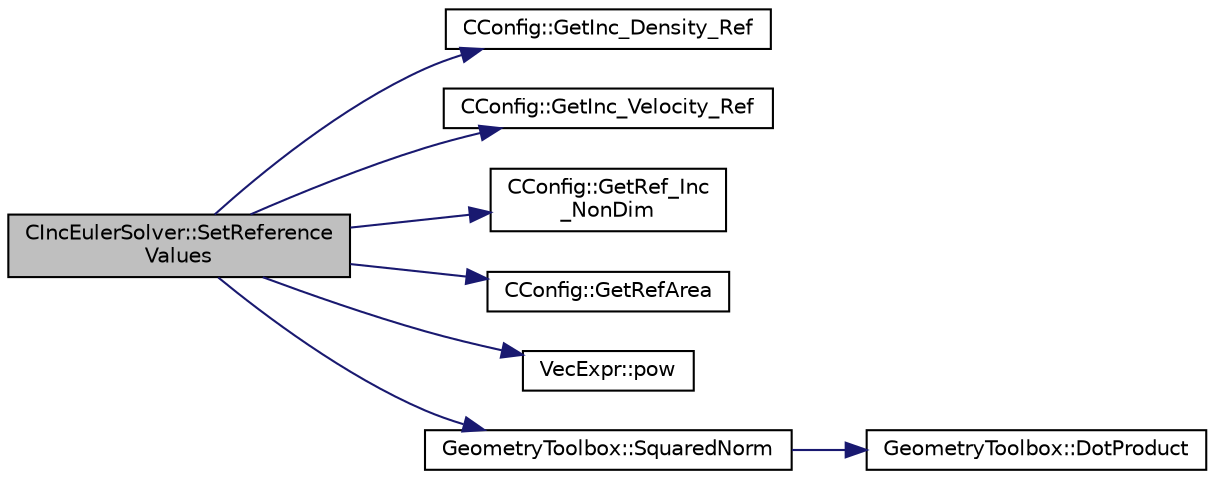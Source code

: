 digraph "CIncEulerSolver::SetReferenceValues"
{
 // LATEX_PDF_SIZE
  edge [fontname="Helvetica",fontsize="10",labelfontname="Helvetica",labelfontsize="10"];
  node [fontname="Helvetica",fontsize="10",shape=record];
  rankdir="LR";
  Node1 [label="CIncEulerSolver::SetReference\lValues",height=0.2,width=0.4,color="black", fillcolor="grey75", style="filled", fontcolor="black",tooltip="Set reference values for pressure, forces, etc."];
  Node1 -> Node2 [color="midnightblue",fontsize="10",style="solid",fontname="Helvetica"];
  Node2 [label="CConfig::GetInc_Density_Ref",height=0.2,width=0.4,color="black", fillcolor="white", style="filled",URL="$classCConfig.html#aa54254bfcc4d44f72c7f0279c458741a",tooltip="Get the value of the reference density for custom incompressible non-dimensionalization."];
  Node1 -> Node3 [color="midnightblue",fontsize="10",style="solid",fontname="Helvetica"];
  Node3 [label="CConfig::GetInc_Velocity_Ref",height=0.2,width=0.4,color="black", fillcolor="white", style="filled",URL="$classCConfig.html#a5f5a17d1922a3247b4e0dd1716983497",tooltip="Get the value of the reference velocity for custom incompressible non-dimensionalization."];
  Node1 -> Node4 [color="midnightblue",fontsize="10",style="solid",fontname="Helvetica"];
  Node4 [label="CConfig::GetRef_Inc\l_NonDim",height=0.2,width=0.4,color="black", fillcolor="white", style="filled",URL="$classCConfig.html#a1ffdeb6e43fb570360c1e18a80a04425",tooltip="Get the kind of incompressible non-dimensionalization."];
  Node1 -> Node5 [color="midnightblue",fontsize="10",style="solid",fontname="Helvetica"];
  Node5 [label="CConfig::GetRefArea",height=0.2,width=0.4,color="black", fillcolor="white", style="filled",URL="$classCConfig.html#a515e35504ab34bf25d222e377f3b4c81",tooltip="Get the reference area for non dimensional coefficient computation. If the value from the is 0 then,..."];
  Node1 -> Node6 [color="midnightblue",fontsize="10",style="solid",fontname="Helvetica"];
  Node6 [label="VecExpr::pow",height=0.2,width=0.4,color="black", fillcolor="white", style="filled",URL="$group__VecExpr.html#ga7fb255e1f2a1773d3cc6ff7bee1aadd2",tooltip=" "];
  Node1 -> Node7 [color="midnightblue",fontsize="10",style="solid",fontname="Helvetica"];
  Node7 [label="GeometryToolbox::SquaredNorm",height=0.2,width=0.4,color="black", fillcolor="white", style="filled",URL="$group__GeometryToolbox.html#ga98c9b9314cc6352c9bba49b8cfb4b056",tooltip=" "];
  Node7 -> Node8 [color="midnightblue",fontsize="10",style="solid",fontname="Helvetica"];
  Node8 [label="GeometryToolbox::DotProduct",height=0.2,width=0.4,color="black", fillcolor="white", style="filled",URL="$group__GeometryToolbox.html#ga7ec3e1e20fab73dbf0159fe38492cc89",tooltip=" "];
}
